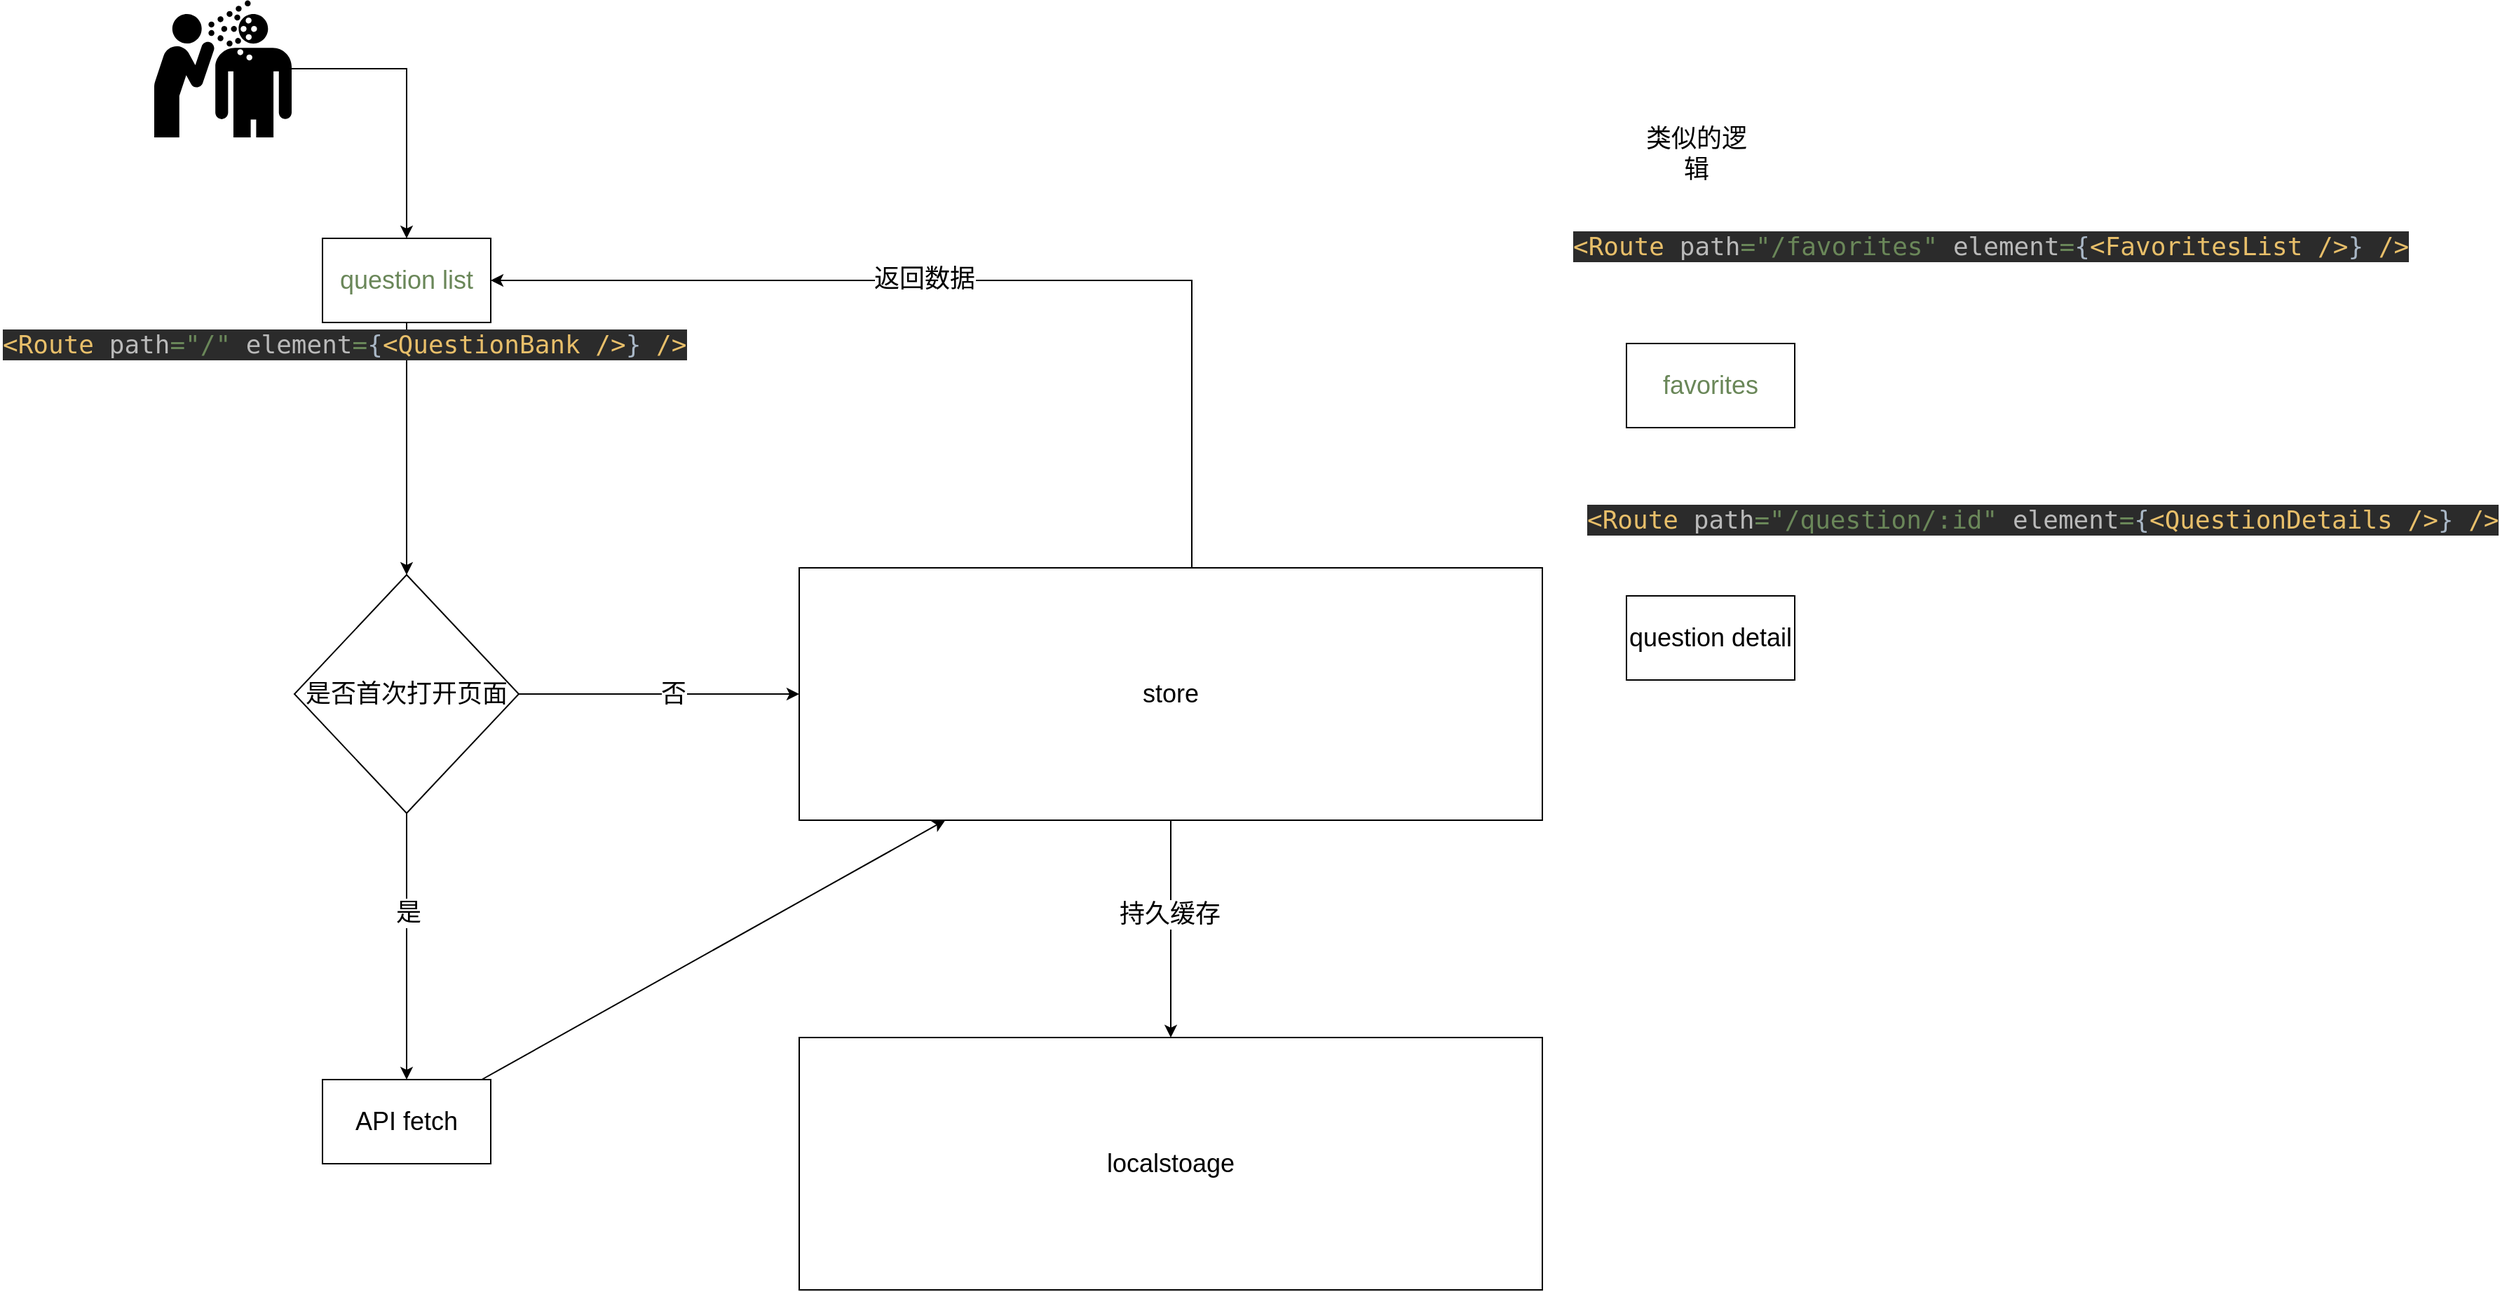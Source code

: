 <mxfile version="24.0.4" type="device">
  <diagram name="Page-1" id="vk1SHBOLeHlWBtkvY_T2">
    <mxGraphModel dx="2187" dy="1221" grid="1" gridSize="10" guides="1" tooltips="1" connect="1" arrows="1" fold="1" page="1" pageScale="1" pageWidth="827" pageHeight="1169" math="0" shadow="0">
      <root>
        <mxCell id="0" />
        <mxCell id="1" parent="0" />
        <mxCell id="4nOFmapIMfM1m-pJOdBP-13" style="rounded=0;orthogonalLoop=1;jettySize=auto;html=1;fontSize=18;" edge="1" parent="1" source="4nOFmapIMfM1m-pJOdBP-1" target="4nOFmapIMfM1m-pJOdBP-4">
          <mxGeometry relative="1" as="geometry" />
        </mxCell>
        <mxCell id="4nOFmapIMfM1m-pJOdBP-1" value="API fetch" style="rounded=0;whiteSpace=wrap;html=1;fontSize=18;" vertex="1" parent="1">
          <mxGeometry x="-120" y="870" width="120" height="60" as="geometry" />
        </mxCell>
        <mxCell id="4nOFmapIMfM1m-pJOdBP-10" style="edgeStyle=orthogonalEdgeStyle;rounded=0;orthogonalLoop=1;jettySize=auto;html=1;fontSize=18;" edge="1" parent="1" source="4nOFmapIMfM1m-pJOdBP-2" target="4nOFmapIMfM1m-pJOdBP-6">
          <mxGeometry relative="1" as="geometry" />
        </mxCell>
        <mxCell id="4nOFmapIMfM1m-pJOdBP-2" value="&lt;font color=&quot;#6a8759&quot; style=&quot;font-size: 18px;&quot;&gt;question list&lt;/font&gt;" style="rounded=0;whiteSpace=wrap;html=1;fontSize=18;" vertex="1" parent="1">
          <mxGeometry x="-120" y="270" width="120" height="60" as="geometry" />
        </mxCell>
        <mxCell id="4nOFmapIMfM1m-pJOdBP-3" value="question detail" style="rounded=0;whiteSpace=wrap;html=1;fontSize=18;" vertex="1" parent="1">
          <mxGeometry x="810" y="525" width="120" height="60" as="geometry" />
        </mxCell>
        <mxCell id="4nOFmapIMfM1m-pJOdBP-14" style="edgeStyle=orthogonalEdgeStyle;rounded=0;orthogonalLoop=1;jettySize=auto;html=1;entryX=0.5;entryY=0;entryDx=0;entryDy=0;fontSize=18;" edge="1" parent="1" source="4nOFmapIMfM1m-pJOdBP-4" target="4nOFmapIMfM1m-pJOdBP-8">
          <mxGeometry relative="1" as="geometry" />
        </mxCell>
        <mxCell id="4nOFmapIMfM1m-pJOdBP-19" value="持久缓存" style="edgeLabel;html=1;align=center;verticalAlign=middle;resizable=0;points=[];fontSize=18;" vertex="1" connectable="0" parent="4nOFmapIMfM1m-pJOdBP-14">
          <mxGeometry x="-0.133" y="-1" relative="1" as="geometry">
            <mxPoint as="offset" />
          </mxGeometry>
        </mxCell>
        <mxCell id="4nOFmapIMfM1m-pJOdBP-15" style="edgeStyle=orthogonalEdgeStyle;rounded=0;orthogonalLoop=1;jettySize=auto;html=1;entryX=1;entryY=0.5;entryDx=0;entryDy=0;fontSize=18;" edge="1" parent="1" source="4nOFmapIMfM1m-pJOdBP-4" target="4nOFmapIMfM1m-pJOdBP-2">
          <mxGeometry relative="1" as="geometry">
            <Array as="points">
              <mxPoint x="500" y="300" />
            </Array>
          </mxGeometry>
        </mxCell>
        <mxCell id="4nOFmapIMfM1m-pJOdBP-16" value="返回数据" style="edgeLabel;html=1;align=center;verticalAlign=middle;resizable=0;points=[];fontSize=18;" vertex="1" connectable="0" parent="4nOFmapIMfM1m-pJOdBP-15">
          <mxGeometry x="0.123" y="-1" relative="1" as="geometry">
            <mxPoint as="offset" />
          </mxGeometry>
        </mxCell>
        <mxCell id="4nOFmapIMfM1m-pJOdBP-4" value="store" style="rounded=0;whiteSpace=wrap;html=1;fontSize=18;" vertex="1" parent="1">
          <mxGeometry x="220" y="505" width="530" height="180" as="geometry" />
        </mxCell>
        <mxCell id="4nOFmapIMfM1m-pJOdBP-5" value="&lt;font color=&quot;#6a8759&quot; style=&quot;font-size: 18px;&quot;&gt;favorites&lt;/font&gt;" style="rounded=0;whiteSpace=wrap;html=1;fontSize=18;" vertex="1" parent="1">
          <mxGeometry x="810" y="345" width="120" height="60" as="geometry" />
        </mxCell>
        <mxCell id="4nOFmapIMfM1m-pJOdBP-11" style="edgeStyle=orthogonalEdgeStyle;rounded=0;orthogonalLoop=1;jettySize=auto;html=1;entryX=0.5;entryY=0;entryDx=0;entryDy=0;fontSize=18;" edge="1" parent="1" source="4nOFmapIMfM1m-pJOdBP-6" target="4nOFmapIMfM1m-pJOdBP-1">
          <mxGeometry relative="1" as="geometry" />
        </mxCell>
        <mxCell id="4nOFmapIMfM1m-pJOdBP-12" value="是" style="edgeLabel;html=1;align=center;verticalAlign=middle;resizable=0;points=[];fontSize=18;" vertex="1" connectable="0" parent="4nOFmapIMfM1m-pJOdBP-11">
          <mxGeometry x="-0.255" y="1" relative="1" as="geometry">
            <mxPoint as="offset" />
          </mxGeometry>
        </mxCell>
        <mxCell id="4nOFmapIMfM1m-pJOdBP-17" style="edgeStyle=orthogonalEdgeStyle;rounded=0;orthogonalLoop=1;jettySize=auto;html=1;fontSize=18;" edge="1" parent="1" source="4nOFmapIMfM1m-pJOdBP-6" target="4nOFmapIMfM1m-pJOdBP-4">
          <mxGeometry relative="1" as="geometry" />
        </mxCell>
        <mxCell id="4nOFmapIMfM1m-pJOdBP-18" value="否" style="edgeLabel;html=1;align=center;verticalAlign=middle;resizable=0;points=[];fontSize=18;" vertex="1" connectable="0" parent="4nOFmapIMfM1m-pJOdBP-17">
          <mxGeometry x="0.101" relative="1" as="geometry">
            <mxPoint as="offset" />
          </mxGeometry>
        </mxCell>
        <mxCell id="4nOFmapIMfM1m-pJOdBP-6" value="是否首次打开页面" style="rhombus;whiteSpace=wrap;html=1;fontSize=18;" vertex="1" parent="1">
          <mxGeometry x="-140" y="510" width="160" height="170" as="geometry" />
        </mxCell>
        <mxCell id="4nOFmapIMfM1m-pJOdBP-8" value="localstoage" style="rounded=0;whiteSpace=wrap;html=1;fontSize=18;" vertex="1" parent="1">
          <mxGeometry x="220" y="840" width="530" height="180" as="geometry" />
        </mxCell>
        <mxCell id="4nOFmapIMfM1m-pJOdBP-23" style="edgeStyle=orthogonalEdgeStyle;rounded=0;orthogonalLoop=1;jettySize=auto;html=1;fontSize=18;" edge="1" parent="1" source="4nOFmapIMfM1m-pJOdBP-9" target="4nOFmapIMfM1m-pJOdBP-2">
          <mxGeometry relative="1" as="geometry" />
        </mxCell>
        <mxCell id="4nOFmapIMfM1m-pJOdBP-9" value="" style="shape=mxgraph.signs.healthcare.infectious_disease;html=1;pointerEvents=1;fillColor=#000000;strokeColor=none;verticalLabelPosition=bottom;verticalAlign=top;align=center;fontSize=18;" vertex="1" parent="1">
          <mxGeometry x="-240" y="100" width="98" height="98" as="geometry" />
        </mxCell>
        <mxCell id="4nOFmapIMfM1m-pJOdBP-21" value="类似的逻辑" style="text;html=1;align=center;verticalAlign=middle;whiteSpace=wrap;rounded=0;fontSize=18;" vertex="1" parent="1">
          <mxGeometry x="820" y="190" width="80" height="40" as="geometry" />
        </mxCell>
        <mxCell id="4nOFmapIMfM1m-pJOdBP-24" value="&lt;div style=&quot;background-color: rgb(43, 43, 43); color: rgb(169, 183, 198); font-size: 18px;&quot;&gt;&lt;pre style=&quot;font-family: &amp;quot;JetBrains Mono&amp;quot;, monospace; font-size: 18px;&quot;&gt;&lt;span style=&quot;color: rgb(232, 191, 106); font-size: 18px;&quot;&gt;&amp;lt;Route &lt;/span&gt;&lt;span style=&quot;color: rgb(186, 186, 186); font-size: 18px;&quot;&gt;path&lt;/span&gt;&lt;span style=&quot;color: rgb(106, 135, 89); font-size: 18px;&quot;&gt;=&quot;/question/:id&quot; &lt;/span&gt;&lt;span style=&quot;color: rgb(186, 186, 186); font-size: 18px;&quot;&gt;element&lt;/span&gt;&lt;span style=&quot;color: rgb(106, 135, 89); font-size: 18px;&quot;&gt;=&lt;/span&gt;{&lt;span style=&quot;color: rgb(232, 191, 106); font-size: 18px;&quot;&gt;&amp;lt;QuestionDetails /&amp;gt;&lt;/span&gt;} &lt;span style=&quot;color: rgb(232, 191, 106); font-size: 18px;&quot;&gt;/&amp;gt;&lt;/span&gt;&lt;/pre&gt;&lt;/div&gt;" style="text;whiteSpace=wrap;html=1;fontSize=18;" vertex="1" parent="1">
          <mxGeometry x="780" y="435" width="560" height="90" as="geometry" />
        </mxCell>
        <mxCell id="4nOFmapIMfM1m-pJOdBP-25" value="&lt;div style=&quot;background-color: rgb(43, 43, 43); color: rgb(169, 183, 198); font-size: 18px;&quot;&gt;&lt;pre style=&quot;font-family: &amp;quot;JetBrains Mono&amp;quot;, monospace; font-size: 18px;&quot;&gt;&lt;span style=&quot;color: rgb(232, 191, 106); font-size: 18px;&quot;&gt;&amp;lt;Route &lt;/span&gt;&lt;span style=&quot;color: rgb(186, 186, 186); font-size: 18px;&quot;&gt;path&lt;/span&gt;&lt;span style=&quot;color: rgb(106, 135, 89); font-size: 18px;&quot;&gt;=&quot;/favorites&quot; &lt;/span&gt;&lt;span style=&quot;color: rgb(186, 186, 186); font-size: 18px;&quot;&gt;element&lt;/span&gt;&lt;span style=&quot;color: rgb(106, 135, 89); font-size: 18px;&quot;&gt;=&lt;/span&gt;{&lt;span style=&quot;color: rgb(232, 191, 106); font-size: 18px;&quot;&gt;&amp;lt;FavoritesList /&amp;gt;&lt;/span&gt;} &lt;span style=&quot;color: rgb(232, 191, 106); font-size: 18px;&quot;&gt;/&amp;gt;&lt;br style=&quot;font-size: 18px;&quot;&gt;&lt;/span&gt;&lt;/pre&gt;&lt;/div&gt;" style="text;whiteSpace=wrap;html=1;fontSize=18;" vertex="1" parent="1">
          <mxGeometry x="770" y="240" width="560" height="90" as="geometry" />
        </mxCell>
        <mxCell id="4nOFmapIMfM1m-pJOdBP-26" value="&lt;div style=&quot;background-color: rgb(43, 43, 43); color: rgb(169, 183, 198); font-size: 18px;&quot;&gt;&lt;pre style=&quot;font-family: &amp;quot;JetBrains Mono&amp;quot;, monospace; font-size: 18px;&quot;&gt;&lt;span style=&quot;color: rgb(232, 191, 106); font-size: 18px;&quot;&gt;&amp;lt;Route &lt;/span&gt;&lt;span style=&quot;color: rgb(186, 186, 186); font-size: 18px;&quot;&gt;path&lt;/span&gt;&lt;span style=&quot;color: rgb(106, 135, 89); font-size: 18px;&quot;&gt;=&quot;/&quot; &lt;/span&gt;&lt;span style=&quot;color: rgb(186, 186, 186); font-size: 18px;&quot;&gt;element&lt;/span&gt;&lt;span style=&quot;color: rgb(106, 135, 89); font-size: 18px;&quot;&gt;=&lt;/span&gt;{&lt;span style=&quot;color: rgb(232, 191, 106); font-size: 18px;&quot;&gt;&amp;lt;QuestionBank /&amp;gt;&lt;/span&gt;} &lt;span style=&quot;color: rgb(232, 191, 106); font-size: 18px;&quot;&gt;/&amp;gt;&lt;br style=&quot;font-size: 18px;&quot;&gt;&lt;/span&gt;&lt;/pre&gt;&lt;/div&gt;" style="text;whiteSpace=wrap;html=1;fontSize=18;" vertex="1" parent="1">
          <mxGeometry x="-350" y="310" width="560" height="90" as="geometry" />
        </mxCell>
      </root>
    </mxGraphModel>
  </diagram>
</mxfile>
